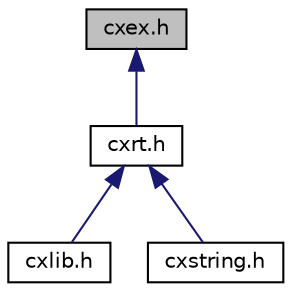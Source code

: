digraph "cxex.h"
{
  edge [fontname="Helvetica",fontsize="10",labelfontname="Helvetica",labelfontsize="10"];
  node [fontname="Helvetica",fontsize="10",shape=record];
  Node7 [label="cxex.h",height=0.2,width=0.4,color="black", fillcolor="grey75", style="filled", fontcolor="black"];
  Node7 -> Node8 [dir="back",color="midnightblue",fontsize="10",style="solid",fontname="Helvetica"];
  Node8 [label="cxrt.h",height=0.2,width=0.4,color="black", fillcolor="white", style="filled",URL="$a00020_source.html"];
  Node8 -> Node9 [dir="back",color="midnightblue",fontsize="10",style="solid",fontname="Helvetica"];
  Node9 [label="cxlib.h",height=0.2,width=0.4,color="black", fillcolor="white", style="filled",URL="$a00014.html",tooltip="Single header file for entire library. "];
  Node8 -> Node10 [dir="back",color="midnightblue",fontsize="10",style="solid",fontname="Helvetica"];
  Node10 [label="cxstring.h",height=0.2,width=0.4,color="black", fillcolor="white", style="filled",URL="$a00026.html",tooltip="Strings. "];
}
